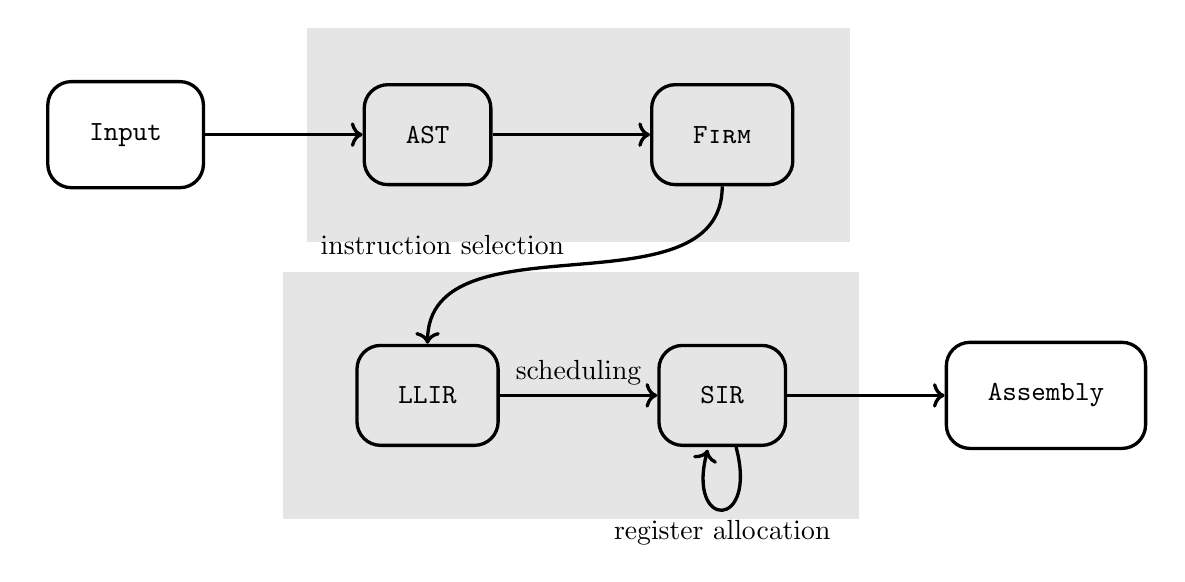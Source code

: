 ﻿\providecommand{\scale}{1}
\usetikzlibrary {positioning,arrows.meta,backgrounds,fit,positioning}
\begin{tikzpicture}[->,node distance=20mm,
	terminal/.style={
	% The shape:
	rectangle,minimum size=6mm,rounded corners=3mm,
	% The rest
	draw=black,
	inner sep=15,
	very thick,
	font=\ttfamily},
	el/.style={
		midway,
		above,
		very thick,
	}]

	\node (input) [terminal] {Input};
	\node (ast) [terminal,right=of input] {AST};
	\node (firm) [terminal,right=of ast] {\textsc{Firm}};
	\node (llir) [terminal,below=of ast] {LLIR};
	\node (sir) [terminal,below=of firm] {SIR};
	\node (asm) [terminal,right=of sir] {Assembly};

\draw
	(input)	edge [el] node [] {} (ast)
	(ast)	edge [el] node [] {} (firm)
	(firm)	edge [el,out=-90,in=90] node [right, above left] {instruction selection} (llir)
	(llir)	edge [el] node [] {scheduling} (sir)
	(sir)	edge [el,loop below] node [] {register allocation} (sir)
			edge [el] node [] {} (asm);


\begin{scope}[on background layer]
\node [fill=black!10,inner sep=20,fit=(ast) (firm)] {};
\node [fill=black!10,inner sep=26,fit=(llir) (sir)] {};
\end{scope}

% \draw [->] (input) 
% 		-- (ast) node [el] {}
% 		-- (firm) node [el] {}
% 		-- (llir) [loop,below]
% 		-- (llir) node [el,right] {instruction selection}
% 		-- (sir) node [el] {scheduling}
% 		-- (asm) node [el] {};
\end{tikzpicture}
\def\scale{1}
